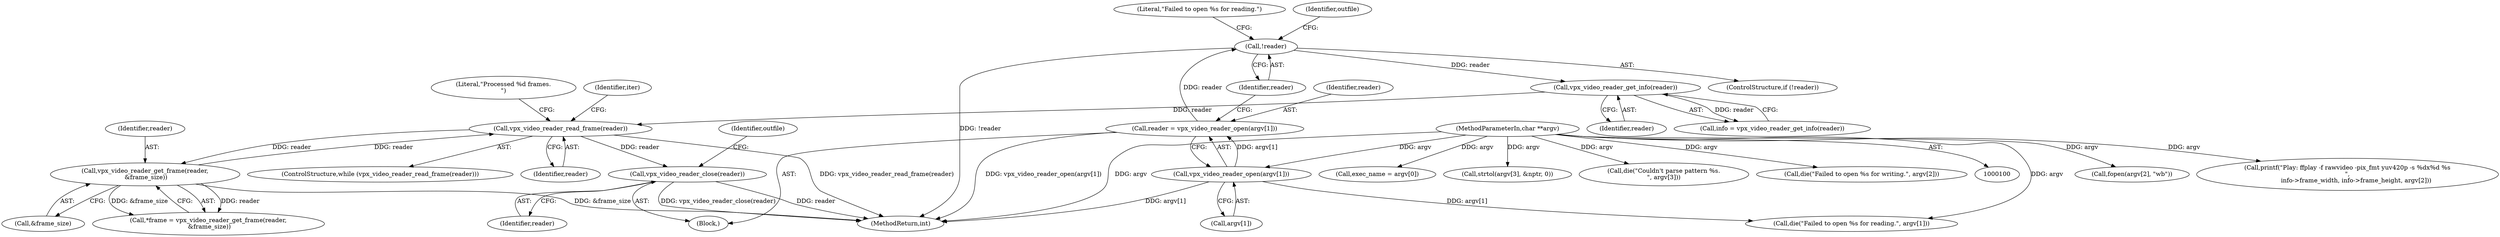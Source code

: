 digraph "0_Android_5a9753fca56f0eeb9f61e342b2fccffc364f9426_1@pointer" {
"1000367" [label="(Call,vpx_video_reader_close(reader))"];
"1000255" [label="(Call,vpx_video_reader_read_frame(reader))"];
"1000226" [label="(Call,vpx_video_reader_get_info(reader))"];
"1000159" [label="(Call,!reader)"];
"1000152" [label="(Call,reader = vpx_video_reader_open(argv[1]))"];
"1000154" [label="(Call,vpx_video_reader_open(argv[1]))"];
"1000102" [label="(MethodParameterIn,char **argv)"];
"1000274" [label="(Call,vpx_video_reader_get_frame(reader,\n &frame_size))"];
"1000227" [label="(Identifier,reader)"];
"1000161" [label="(Call,die(\"Failed to open %s for reading.\", argv[1]))"];
"1000170" [label="(Call,fopen(argv[2], \"wb\"))"];
"1000159" [label="(Call,!reader)"];
"1000160" [label="(Identifier,reader)"];
"1000275" [label="(Identifier,reader)"];
"1000356" [label="(Call,printf(\"Play: ffplay -f rawvideo -pix_fmt yuv420p -s %dx%d %s\n\",\n         info->frame_width, info->frame_height, argv[2]))"];
"1000155" [label="(Call,argv[1])"];
"1000153" [label="(Identifier,reader)"];
"1000254" [label="(ControlStructure,while (vpx_video_reader_read_frame(reader)))"];
"1000141" [label="(Call,exec_name = argv[0])"];
"1000367" [label="(Call,vpx_video_reader_close(reader))"];
"1000182" [label="(Call,strtol(argv[3], &nptr, 0))"];
"1000219" [label="(Call,die(\"Couldn't parse pattern %s.\n\", argv[3]))"];
"1000255" [label="(Call,vpx_video_reader_read_frame(reader))"];
"1000272" [label="(Call,*frame = vpx_video_reader_get_frame(reader,\n &frame_size))"];
"1000224" [label="(Call,info = vpx_video_reader_get_info(reader))"];
"1000158" [label="(ControlStructure,if (!reader))"];
"1000346" [label="(Literal,\"Processed %d frames.\n\")"];
"1000152" [label="(Call,reader = vpx_video_reader_open(argv[1]))"];
"1000154" [label="(Call,vpx_video_reader_open(argv[1]))"];
"1000373" [label="(MethodReturn,int)"];
"1000370" [label="(Identifier,outfile)"];
"1000103" [label="(Block,)"];
"1000260" [label="(Identifier,iter)"];
"1000162" [label="(Literal,\"Failed to open %s for reading.\")"];
"1000226" [label="(Call,vpx_video_reader_get_info(reader))"];
"1000256" [label="(Identifier,reader)"];
"1000169" [label="(Identifier,outfile)"];
"1000368" [label="(Identifier,reader)"];
"1000276" [label="(Call,&frame_size)"];
"1000102" [label="(MethodParameterIn,char **argv)"];
"1000175" [label="(Call,die(\"Failed to open %s for writing.\", argv[2]))"];
"1000274" [label="(Call,vpx_video_reader_get_frame(reader,\n &frame_size))"];
"1000367" -> "1000103"  [label="AST: "];
"1000367" -> "1000368"  [label="CFG: "];
"1000368" -> "1000367"  [label="AST: "];
"1000370" -> "1000367"  [label="CFG: "];
"1000367" -> "1000373"  [label="DDG: reader"];
"1000367" -> "1000373"  [label="DDG: vpx_video_reader_close(reader)"];
"1000255" -> "1000367"  [label="DDG: reader"];
"1000255" -> "1000254"  [label="AST: "];
"1000255" -> "1000256"  [label="CFG: "];
"1000256" -> "1000255"  [label="AST: "];
"1000260" -> "1000255"  [label="CFG: "];
"1000346" -> "1000255"  [label="CFG: "];
"1000255" -> "1000373"  [label="DDG: vpx_video_reader_read_frame(reader)"];
"1000226" -> "1000255"  [label="DDG: reader"];
"1000274" -> "1000255"  [label="DDG: reader"];
"1000255" -> "1000274"  [label="DDG: reader"];
"1000226" -> "1000224"  [label="AST: "];
"1000226" -> "1000227"  [label="CFG: "];
"1000227" -> "1000226"  [label="AST: "];
"1000224" -> "1000226"  [label="CFG: "];
"1000226" -> "1000224"  [label="DDG: reader"];
"1000159" -> "1000226"  [label="DDG: reader"];
"1000159" -> "1000158"  [label="AST: "];
"1000159" -> "1000160"  [label="CFG: "];
"1000160" -> "1000159"  [label="AST: "];
"1000162" -> "1000159"  [label="CFG: "];
"1000169" -> "1000159"  [label="CFG: "];
"1000159" -> "1000373"  [label="DDG: !reader"];
"1000152" -> "1000159"  [label="DDG: reader"];
"1000152" -> "1000103"  [label="AST: "];
"1000152" -> "1000154"  [label="CFG: "];
"1000153" -> "1000152"  [label="AST: "];
"1000154" -> "1000152"  [label="AST: "];
"1000160" -> "1000152"  [label="CFG: "];
"1000152" -> "1000373"  [label="DDG: vpx_video_reader_open(argv[1])"];
"1000154" -> "1000152"  [label="DDG: argv[1]"];
"1000154" -> "1000155"  [label="CFG: "];
"1000155" -> "1000154"  [label="AST: "];
"1000154" -> "1000373"  [label="DDG: argv[1]"];
"1000102" -> "1000154"  [label="DDG: argv"];
"1000154" -> "1000161"  [label="DDG: argv[1]"];
"1000102" -> "1000100"  [label="AST: "];
"1000102" -> "1000373"  [label="DDG: argv"];
"1000102" -> "1000141"  [label="DDG: argv"];
"1000102" -> "1000161"  [label="DDG: argv"];
"1000102" -> "1000170"  [label="DDG: argv"];
"1000102" -> "1000175"  [label="DDG: argv"];
"1000102" -> "1000182"  [label="DDG: argv"];
"1000102" -> "1000219"  [label="DDG: argv"];
"1000102" -> "1000356"  [label="DDG: argv"];
"1000274" -> "1000272"  [label="AST: "];
"1000274" -> "1000276"  [label="CFG: "];
"1000275" -> "1000274"  [label="AST: "];
"1000276" -> "1000274"  [label="AST: "];
"1000272" -> "1000274"  [label="CFG: "];
"1000274" -> "1000373"  [label="DDG: &frame_size"];
"1000274" -> "1000272"  [label="DDG: reader"];
"1000274" -> "1000272"  [label="DDG: &frame_size"];
}
